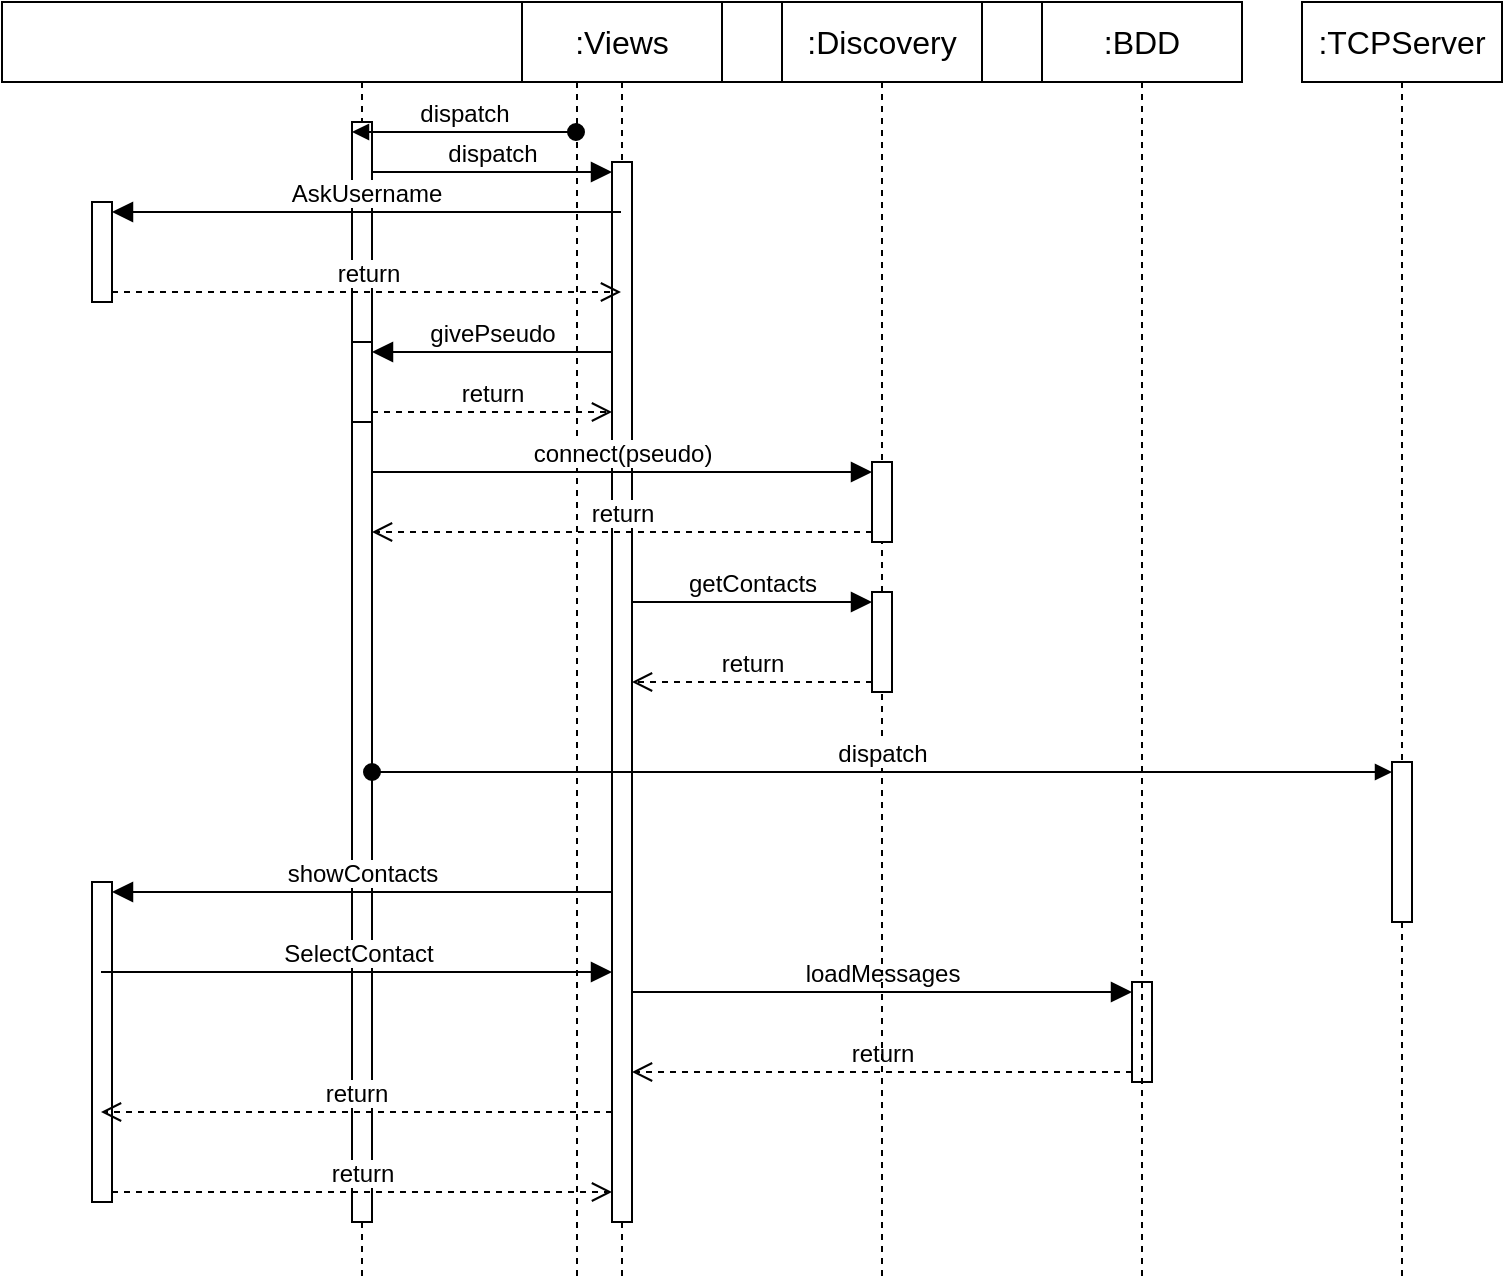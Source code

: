 <mxfile version="22.1.5" type="github">
  <diagram id="C5RBs43oDa-KdzZeNtuy" name="Page-1">
    <mxGraphModel dx="1406" dy="802" grid="1" gridSize="10" guides="1" tooltips="1" connect="1" arrows="1" fold="1" page="1" pageScale="1" pageWidth="827" pageHeight="1169" math="0" shadow="0">
      <root>
        <mxCell id="WIyWlLk6GJQsqaUBKTNV-0" />
        <mxCell id="WIyWlLk6GJQsqaUBKTNV-1" parent="WIyWlLk6GJQsqaUBKTNV-0" />
        <mxCell id="cLUBP1g_ap_zwQWugmCW-0" value=":ChatSystem" style="shape=umlLifeline;whiteSpace=wrap;html=1;container=1;dropTarget=0;collapsible=0;recursiveResize=0;outlineConnect=0;portConstraint=eastwest;newEdgeStyle={&quot;curved&quot;:0,&quot;rounded&quot;:0};fontSize=16;points=[[0,0,0,0,5],[0,1,0,0,-5],[1,0,0,0,5],[1,1,0,0,-5]];perimeter=rectanglePerimeter;targetShapes=umlLifeline;participant=label;" vertex="1" parent="WIyWlLk6GJQsqaUBKTNV-1">
          <mxGeometry x="160" y="30" width="100" height="640" as="geometry" />
        </mxCell>
        <mxCell id="cLUBP1g_ap_zwQWugmCW-7" value="" style="html=1;points=[[0,0,0,0,5],[0,1,0,0,-5],[1,0,0,0,5],[1,1,0,0,-5]];perimeter=orthogonalPerimeter;outlineConnect=0;targetShapes=umlLifeline;portConstraint=eastwest;newEdgeStyle={&quot;curved&quot;:0,&quot;rounded&quot;:0};fontSize=16;" vertex="1" parent="cLUBP1g_ap_zwQWugmCW-0">
          <mxGeometry x="45" y="60" width="10" height="550" as="geometry" />
        </mxCell>
        <mxCell id="cLUBP1g_ap_zwQWugmCW-35" value="" style="html=1;points=[[0,0,0,0,5],[0,1,0,0,-5],[1,0,0,0,5],[1,1,0,0,-5]];perimeter=orthogonalPerimeter;outlineConnect=0;targetShapes=umlLifeline;portConstraint=eastwest;newEdgeStyle={&quot;curved&quot;:0,&quot;rounded&quot;:0};fontSize=16;" vertex="1" parent="cLUBP1g_ap_zwQWugmCW-0">
          <mxGeometry x="45" y="170" width="10" height="40" as="geometry" />
        </mxCell>
        <mxCell id="cLUBP1g_ap_zwQWugmCW-1" value="&lt;div&gt;:User&lt;/div&gt;" style="shape=umlLifeline;perimeter=lifelinePerimeter;whiteSpace=wrap;html=1;container=1;dropTarget=0;collapsible=0;recursiveResize=0;outlineConnect=0;portConstraint=eastwest;newEdgeStyle={&quot;curved&quot;:0,&quot;rounded&quot;:0};fontSize=16;" vertex="1" parent="WIyWlLk6GJQsqaUBKTNV-1">
          <mxGeometry x="30" y="30" width="575" height="640" as="geometry" />
        </mxCell>
        <mxCell id="cLUBP1g_ap_zwQWugmCW-14" value="" style="html=1;points=[[0,0,0,0,5],[0,1,0,0,-5],[1,0,0,0,5],[1,1,0,0,-5]];perimeter=orthogonalPerimeter;outlineConnect=0;targetShapes=umlLifeline;portConstraint=eastwest;newEdgeStyle={&quot;curved&quot;:0,&quot;rounded&quot;:0};fontSize=16;" vertex="1" parent="cLUBP1g_ap_zwQWugmCW-1">
          <mxGeometry x="45" y="100" width="10" height="50" as="geometry" />
        </mxCell>
        <mxCell id="cLUBP1g_ap_zwQWugmCW-46" value="" style="html=1;points=[[0,0,0,0,5],[0,1,0,0,-5],[1,0,0,0,5],[1,1,0,0,-5]];perimeter=orthogonalPerimeter;outlineConnect=0;targetShapes=umlLifeline;portConstraint=eastwest;newEdgeStyle={&quot;curved&quot;:0,&quot;rounded&quot;:0};fontSize=16;" vertex="1" parent="cLUBP1g_ap_zwQWugmCW-1">
          <mxGeometry x="45" y="440" width="10" height="160" as="geometry" />
        </mxCell>
        <mxCell id="cLUBP1g_ap_zwQWugmCW-49" value="" style="html=1;points=[[0,0,0,0,5],[0,1,0,0,-5],[1,0,0,0,5],[1,1,0,0,-5]];perimeter=orthogonalPerimeter;outlineConnect=0;targetShapes=umlLifeline;portConstraint=eastwest;newEdgeStyle={&quot;curved&quot;:0,&quot;rounded&quot;:0};fontSize=16;" vertex="1" parent="cLUBP1g_ap_zwQWugmCW-1">
          <mxGeometry x="305" y="480" width="10" height="80" as="geometry" />
        </mxCell>
        <mxCell id="cLUBP1g_ap_zwQWugmCW-52" value="" style="html=1;points=[[0,0,0,0,5],[0,1,0,0,-5],[1,0,0,0,5],[1,1,0,0,-5]];perimeter=orthogonalPerimeter;outlineConnect=0;targetShapes=umlLifeline;portConstraint=eastwest;newEdgeStyle={&quot;curved&quot;:0,&quot;rounded&quot;:0};fontSize=16;" vertex="1" parent="cLUBP1g_ap_zwQWugmCW-1">
          <mxGeometry x="565" y="490" width="10" height="50" as="geometry" />
        </mxCell>
        <mxCell id="cLUBP1g_ap_zwQWugmCW-47" value="showContacts" style="html=1;verticalAlign=bottom;endArrow=block;curved=0;rounded=0;entryX=1;entryY=0;entryDx=0;entryDy=5;fontSize=12;startSize=8;endSize=8;" edge="1" target="cLUBP1g_ap_zwQWugmCW-46" parent="cLUBP1g_ap_zwQWugmCW-1">
          <mxGeometry relative="1" as="geometry">
            <mxPoint x="305" y="445" as="sourcePoint" />
          </mxGeometry>
        </mxCell>
        <mxCell id="cLUBP1g_ap_zwQWugmCW-48" value="return" style="html=1;verticalAlign=bottom;endArrow=open;dashed=1;endSize=8;curved=0;rounded=0;exitX=1;exitY=1;exitDx=0;exitDy=-5;fontSize=12;" edge="1" source="cLUBP1g_ap_zwQWugmCW-46" parent="cLUBP1g_ap_zwQWugmCW-1">
          <mxGeometry relative="1" as="geometry">
            <mxPoint x="305" y="595" as="targetPoint" />
          </mxGeometry>
        </mxCell>
        <mxCell id="cLUBP1g_ap_zwQWugmCW-50" value="SelectContact" style="html=1;verticalAlign=bottom;endArrow=block;curved=0;rounded=0;entryX=0;entryY=0;entryDx=0;entryDy=5;fontSize=12;startSize=8;endSize=8;" edge="1" target="cLUBP1g_ap_zwQWugmCW-49" parent="cLUBP1g_ap_zwQWugmCW-1">
          <mxGeometry relative="1" as="geometry">
            <mxPoint x="49.5" y="485" as="sourcePoint" />
          </mxGeometry>
        </mxCell>
        <mxCell id="cLUBP1g_ap_zwQWugmCW-51" value="return" style="html=1;verticalAlign=bottom;endArrow=open;dashed=1;endSize=8;curved=0;rounded=0;exitX=0;exitY=1;exitDx=0;exitDy=-5;fontSize=12;" edge="1" source="cLUBP1g_ap_zwQWugmCW-49" parent="cLUBP1g_ap_zwQWugmCW-1">
          <mxGeometry relative="1" as="geometry">
            <mxPoint x="49.5" y="555" as="targetPoint" />
          </mxGeometry>
        </mxCell>
        <mxCell id="cLUBP1g_ap_zwQWugmCW-53" value="loadMessages" style="html=1;verticalAlign=bottom;endArrow=block;curved=0;rounded=0;entryX=0;entryY=0;entryDx=0;entryDy=5;fontSize=12;startSize=8;endSize=8;" edge="1" target="cLUBP1g_ap_zwQWugmCW-52" parent="cLUBP1g_ap_zwQWugmCW-1" source="cLUBP1g_ap_zwQWugmCW-49">
          <mxGeometry relative="1" as="geometry">
            <mxPoint x="495" y="495" as="sourcePoint" />
          </mxGeometry>
        </mxCell>
        <mxCell id="cLUBP1g_ap_zwQWugmCW-54" value="return" style="html=1;verticalAlign=bottom;endArrow=open;dashed=1;endSize=8;curved=0;rounded=0;exitX=0;exitY=1;exitDx=0;exitDy=-5;fontSize=12;" edge="1" source="cLUBP1g_ap_zwQWugmCW-52" parent="cLUBP1g_ap_zwQWugmCW-1" target="cLUBP1g_ap_zwQWugmCW-49">
          <mxGeometry relative="1" as="geometry">
            <mxPoint x="495" y="565" as="targetPoint" />
          </mxGeometry>
        </mxCell>
        <mxCell id="cLUBP1g_ap_zwQWugmCW-2" value=":Views" style="shape=umlLifeline;perimeter=lifelinePerimeter;whiteSpace=wrap;html=1;container=1;dropTarget=0;collapsible=0;recursiveResize=0;outlineConnect=0;portConstraint=eastwest;newEdgeStyle={&quot;curved&quot;:0,&quot;rounded&quot;:0};fontSize=16;" vertex="1" parent="WIyWlLk6GJQsqaUBKTNV-1">
          <mxGeometry x="290" y="30" width="100" height="640" as="geometry" />
        </mxCell>
        <mxCell id="cLUBP1g_ap_zwQWugmCW-11" value="" style="html=1;points=[[0,0,0,0,5],[0,1,0,0,-5],[1,0,0,0,5],[1,1,0,0,-5]];perimeter=orthogonalPerimeter;outlineConnect=0;targetShapes=umlLifeline;portConstraint=eastwest;newEdgeStyle={&quot;curved&quot;:0,&quot;rounded&quot;:0};fontSize=16;" vertex="1" parent="cLUBP1g_ap_zwQWugmCW-2">
          <mxGeometry x="45" y="80" width="10" height="530" as="geometry" />
        </mxCell>
        <mxCell id="cLUBP1g_ap_zwQWugmCW-3" value=":Discovery" style="shape=umlLifeline;perimeter=lifelinePerimeter;whiteSpace=wrap;html=1;container=1;dropTarget=0;collapsible=0;recursiveResize=0;outlineConnect=0;portConstraint=eastwest;newEdgeStyle={&quot;curved&quot;:0,&quot;rounded&quot;:0};fontSize=16;" vertex="1" parent="WIyWlLk6GJQsqaUBKTNV-1">
          <mxGeometry x="420" y="30" width="100" height="640" as="geometry" />
        </mxCell>
        <mxCell id="cLUBP1g_ap_zwQWugmCW-26" value="" style="html=1;points=[[0,0,0,0,5],[0,1,0,0,-5],[1,0,0,0,5],[1,1,0,0,-5]];perimeter=orthogonalPerimeter;outlineConnect=0;targetShapes=umlLifeline;portConstraint=eastwest;newEdgeStyle={&quot;curved&quot;:0,&quot;rounded&quot;:0};fontSize=16;" vertex="1" parent="cLUBP1g_ap_zwQWugmCW-3">
          <mxGeometry x="45" y="230" width="10" height="40" as="geometry" />
        </mxCell>
        <mxCell id="cLUBP1g_ap_zwQWugmCW-38" value="" style="html=1;points=[[0,0,0,0,5],[0,1,0,0,-5],[1,0,0,0,5],[1,1,0,0,-5]];perimeter=orthogonalPerimeter;outlineConnect=0;targetShapes=umlLifeline;portConstraint=eastwest;newEdgeStyle={&quot;curved&quot;:0,&quot;rounded&quot;:0};fontSize=16;" vertex="1" parent="cLUBP1g_ap_zwQWugmCW-3">
          <mxGeometry x="45" y="295" width="10" height="50" as="geometry" />
        </mxCell>
        <mxCell id="cLUBP1g_ap_zwQWugmCW-4" value=":BDD" style="shape=umlLifeline;perimeter=lifelinePerimeter;whiteSpace=wrap;html=1;container=1;dropTarget=0;collapsible=0;recursiveResize=0;outlineConnect=0;portConstraint=eastwest;newEdgeStyle={&quot;curved&quot;:0,&quot;rounded&quot;:0};fontSize=16;" vertex="1" parent="WIyWlLk6GJQsqaUBKTNV-1">
          <mxGeometry x="550" y="30" width="100" height="640" as="geometry" />
        </mxCell>
        <mxCell id="cLUBP1g_ap_zwQWugmCW-8" value="dispatch" style="html=1;verticalAlign=bottom;startArrow=oval;endArrow=block;startSize=8;curved=0;rounded=0;entryX=0;entryY=0;entryDx=0;entryDy=5;fontSize=12;" edge="1" target="cLUBP1g_ap_zwQWugmCW-7" parent="WIyWlLk6GJQsqaUBKTNV-1" source="cLUBP1g_ap_zwQWugmCW-1">
          <mxGeometry relative="1" as="geometry">
            <mxPoint x="135" y="95" as="sourcePoint" />
          </mxGeometry>
        </mxCell>
        <mxCell id="cLUBP1g_ap_zwQWugmCW-12" value="dispatch" style="html=1;verticalAlign=bottom;endArrow=block;curved=0;rounded=0;entryX=0;entryY=0;entryDx=0;entryDy=5;fontSize=12;startSize=8;endSize=8;" edge="1" target="cLUBP1g_ap_zwQWugmCW-11" parent="WIyWlLk6GJQsqaUBKTNV-1" source="cLUBP1g_ap_zwQWugmCW-7">
          <mxGeometry relative="1" as="geometry">
            <mxPoint x="265" y="115" as="sourcePoint" />
          </mxGeometry>
        </mxCell>
        <mxCell id="cLUBP1g_ap_zwQWugmCW-15" value="AskUsername" style="html=1;verticalAlign=bottom;endArrow=block;curved=0;rounded=0;entryX=1;entryY=0;entryDx=0;entryDy=5;fontSize=12;startSize=8;endSize=8;" edge="1" target="cLUBP1g_ap_zwQWugmCW-14" parent="WIyWlLk6GJQsqaUBKTNV-1" source="cLUBP1g_ap_zwQWugmCW-2">
          <mxGeometry relative="1" as="geometry">
            <mxPoint x="155" y="135" as="sourcePoint" />
          </mxGeometry>
        </mxCell>
        <mxCell id="cLUBP1g_ap_zwQWugmCW-16" value="return" style="html=1;verticalAlign=bottom;endArrow=open;dashed=1;endSize=8;curved=0;rounded=0;exitX=1;exitY=1;exitDx=0;exitDy=-5;fontSize=12;" edge="1" source="cLUBP1g_ap_zwQWugmCW-14" parent="WIyWlLk6GJQsqaUBKTNV-1" target="cLUBP1g_ap_zwQWugmCW-2">
          <mxGeometry relative="1" as="geometry">
            <mxPoint x="155" y="205" as="targetPoint" />
          </mxGeometry>
        </mxCell>
        <mxCell id="cLUBP1g_ap_zwQWugmCW-27" value="connect(pseudo)" style="html=1;verticalAlign=bottom;endArrow=block;curved=0;rounded=0;entryX=0;entryY=0;entryDx=0;entryDy=5;fontSize=12;startSize=8;endSize=8;" edge="1" target="cLUBP1g_ap_zwQWugmCW-26" parent="WIyWlLk6GJQsqaUBKTNV-1" source="cLUBP1g_ap_zwQWugmCW-7">
          <mxGeometry relative="1" as="geometry">
            <mxPoint x="395" y="235" as="sourcePoint" />
          </mxGeometry>
        </mxCell>
        <mxCell id="cLUBP1g_ap_zwQWugmCW-28" value="return" style="html=1;verticalAlign=bottom;endArrow=open;dashed=1;endSize=8;curved=0;rounded=0;exitX=0;exitY=1;exitDx=0;exitDy=-5;fontSize=12;" edge="1" source="cLUBP1g_ap_zwQWugmCW-26" parent="WIyWlLk6GJQsqaUBKTNV-1" target="cLUBP1g_ap_zwQWugmCW-7">
          <mxGeometry relative="1" as="geometry">
            <mxPoint x="395" y="305" as="targetPoint" />
          </mxGeometry>
        </mxCell>
        <mxCell id="cLUBP1g_ap_zwQWugmCW-36" value="givePseudo" style="html=1;verticalAlign=bottom;endArrow=block;curved=0;rounded=0;entryX=1;entryY=0;entryDx=0;entryDy=5;fontSize=12;startSize=8;endSize=8;" edge="1" target="cLUBP1g_ap_zwQWugmCW-35" parent="WIyWlLk6GJQsqaUBKTNV-1" source="cLUBP1g_ap_zwQWugmCW-11">
          <mxGeometry relative="1" as="geometry">
            <mxPoint x="285" y="205" as="sourcePoint" />
          </mxGeometry>
        </mxCell>
        <mxCell id="cLUBP1g_ap_zwQWugmCW-37" value="return" style="html=1;verticalAlign=bottom;endArrow=open;dashed=1;endSize=8;curved=0;rounded=0;exitX=1;exitY=1;exitDx=0;exitDy=-5;fontSize=12;" edge="1" source="cLUBP1g_ap_zwQWugmCW-35" parent="WIyWlLk6GJQsqaUBKTNV-1" target="cLUBP1g_ap_zwQWugmCW-11">
          <mxGeometry relative="1" as="geometry">
            <mxPoint x="285" y="275" as="targetPoint" />
          </mxGeometry>
        </mxCell>
        <mxCell id="cLUBP1g_ap_zwQWugmCW-39" value="getContacts" style="html=1;verticalAlign=bottom;endArrow=block;curved=0;rounded=0;entryX=0;entryY=0;entryDx=0;entryDy=5;fontSize=12;startSize=8;endSize=8;" edge="1" target="cLUBP1g_ap_zwQWugmCW-38" parent="WIyWlLk6GJQsqaUBKTNV-1" source="cLUBP1g_ap_zwQWugmCW-11">
          <mxGeometry relative="1" as="geometry">
            <mxPoint x="395" y="315" as="sourcePoint" />
          </mxGeometry>
        </mxCell>
        <mxCell id="cLUBP1g_ap_zwQWugmCW-40" value="return" style="html=1;verticalAlign=bottom;endArrow=open;dashed=1;endSize=8;curved=0;rounded=0;exitX=0;exitY=1;exitDx=0;exitDy=-5;fontSize=12;" edge="1" source="cLUBP1g_ap_zwQWugmCW-38" parent="WIyWlLk6GJQsqaUBKTNV-1" target="cLUBP1g_ap_zwQWugmCW-11">
          <mxGeometry relative="1" as="geometry">
            <mxPoint x="395" y="385" as="targetPoint" />
          </mxGeometry>
        </mxCell>
        <mxCell id="cLUBP1g_ap_zwQWugmCW-55" value=":TCPServer" style="shape=umlLifeline;perimeter=lifelinePerimeter;whiteSpace=wrap;html=1;container=1;dropTarget=0;collapsible=0;recursiveResize=0;outlineConnect=0;portConstraint=eastwest;newEdgeStyle={&quot;curved&quot;:0,&quot;rounded&quot;:0};fontSize=16;" vertex="1" parent="WIyWlLk6GJQsqaUBKTNV-1">
          <mxGeometry x="680" y="30" width="100" height="640" as="geometry" />
        </mxCell>
        <mxCell id="cLUBP1g_ap_zwQWugmCW-56" value="" style="html=1;points=[[0,0,0,0,5],[0,1,0,0,-5],[1,0,0,0,5],[1,1,0,0,-5]];perimeter=orthogonalPerimeter;outlineConnect=0;targetShapes=umlLifeline;portConstraint=eastwest;newEdgeStyle={&quot;curved&quot;:0,&quot;rounded&quot;:0};fontSize=16;" vertex="1" parent="cLUBP1g_ap_zwQWugmCW-55">
          <mxGeometry x="45" y="380" width="10" height="80" as="geometry" />
        </mxCell>
        <mxCell id="cLUBP1g_ap_zwQWugmCW-57" value="dispatch" style="html=1;verticalAlign=bottom;startArrow=oval;endArrow=block;startSize=8;curved=0;rounded=0;entryX=0;entryY=0;entryDx=0;entryDy=5;fontSize=12;" edge="1" target="cLUBP1g_ap_zwQWugmCW-56" parent="WIyWlLk6GJQsqaUBKTNV-1" source="cLUBP1g_ap_zwQWugmCW-7">
          <mxGeometry relative="1" as="geometry">
            <mxPoint x="655" y="415" as="sourcePoint" />
          </mxGeometry>
        </mxCell>
      </root>
    </mxGraphModel>
  </diagram>
</mxfile>

